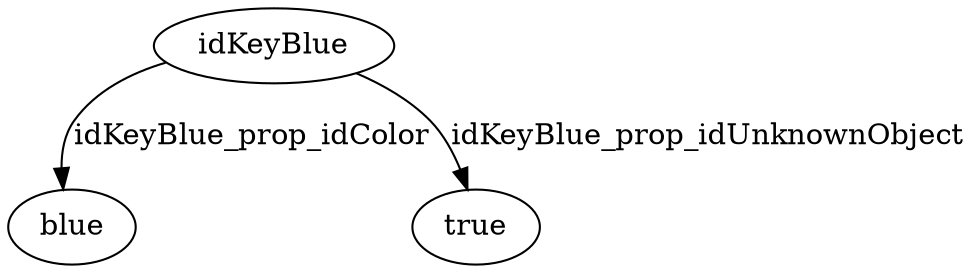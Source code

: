 strict digraph  {
idKeyBlue [node_type=entity_node, root=root];
blue;
true;
idKeyBlue -> blue  [edge_type=property, label=idKeyBlue_prop_idColor];
idKeyBlue -> true  [edge_type=property, label=idKeyBlue_prop_idUnknownObject];
}
